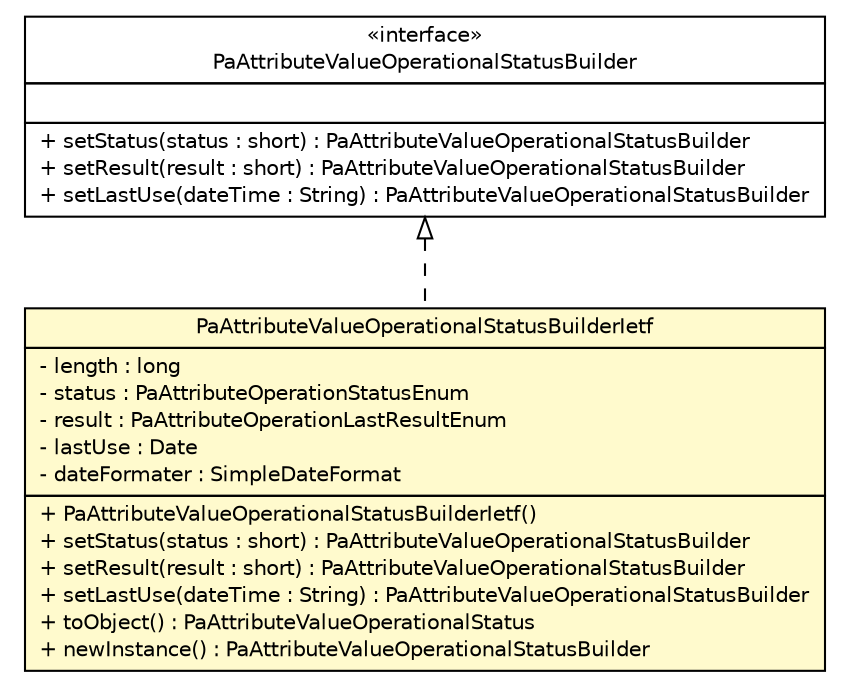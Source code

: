 #!/usr/local/bin/dot
#
# Class diagram 
# Generated by UMLGraph version R5_6 (http://www.umlgraph.org/)
#

digraph G {
	edge [fontname="Helvetica",fontsize=10,labelfontname="Helvetica",labelfontsize=10];
	node [fontname="Helvetica",fontsize=10,shape=plaintext];
	nodesep=0.25;
	ranksep=0.5;
	// org.ietf.nea.pa.attribute.PaAttributeValueOperationalStatusBuilder
	c78206 [label=<<table title="org.ietf.nea.pa.attribute.PaAttributeValueOperationalStatusBuilder" border="0" cellborder="1" cellspacing="0" cellpadding="2" port="p" href="./PaAttributeValueOperationalStatusBuilder.html">
		<tr><td><table border="0" cellspacing="0" cellpadding="1">
<tr><td align="center" balign="center"> &#171;interface&#187; </td></tr>
<tr><td align="center" balign="center"> PaAttributeValueOperationalStatusBuilder </td></tr>
		</table></td></tr>
		<tr><td><table border="0" cellspacing="0" cellpadding="1">
<tr><td align="left" balign="left">  </td></tr>
		</table></td></tr>
		<tr><td><table border="0" cellspacing="0" cellpadding="1">
<tr><td align="left" balign="left"> + setStatus(status : short) : PaAttributeValueOperationalStatusBuilder </td></tr>
<tr><td align="left" balign="left"> + setResult(result : short) : PaAttributeValueOperationalStatusBuilder </td></tr>
<tr><td align="left" balign="left"> + setLastUse(dateTime : String) : PaAttributeValueOperationalStatusBuilder </td></tr>
		</table></td></tr>
		</table>>, URL="./PaAttributeValueOperationalStatusBuilder.html", fontname="Helvetica", fontcolor="black", fontsize=10.0];
	// org.ietf.nea.pa.attribute.PaAttributeValueOperationalStatusBuilderIetf
	c78217 [label=<<table title="org.ietf.nea.pa.attribute.PaAttributeValueOperationalStatusBuilderIetf" border="0" cellborder="1" cellspacing="0" cellpadding="2" port="p" bgcolor="lemonChiffon" href="./PaAttributeValueOperationalStatusBuilderIetf.html">
		<tr><td><table border="0" cellspacing="0" cellpadding="1">
<tr><td align="center" balign="center"> PaAttributeValueOperationalStatusBuilderIetf </td></tr>
		</table></td></tr>
		<tr><td><table border="0" cellspacing="0" cellpadding="1">
<tr><td align="left" balign="left"> - length : long </td></tr>
<tr><td align="left" balign="left"> - status : PaAttributeOperationStatusEnum </td></tr>
<tr><td align="left" balign="left"> - result : PaAttributeOperationLastResultEnum </td></tr>
<tr><td align="left" balign="left"> - lastUse : Date </td></tr>
<tr><td align="left" balign="left"> - dateFormater : SimpleDateFormat </td></tr>
		</table></td></tr>
		<tr><td><table border="0" cellspacing="0" cellpadding="1">
<tr><td align="left" balign="left"> + PaAttributeValueOperationalStatusBuilderIetf() </td></tr>
<tr><td align="left" balign="left"> + setStatus(status : short) : PaAttributeValueOperationalStatusBuilder </td></tr>
<tr><td align="left" balign="left"> + setResult(result : short) : PaAttributeValueOperationalStatusBuilder </td></tr>
<tr><td align="left" balign="left"> + setLastUse(dateTime : String) : PaAttributeValueOperationalStatusBuilder </td></tr>
<tr><td align="left" balign="left"> + toObject() : PaAttributeValueOperationalStatus </td></tr>
<tr><td align="left" balign="left"> + newInstance() : PaAttributeValueOperationalStatusBuilder </td></tr>
		</table></td></tr>
		</table>>, URL="./PaAttributeValueOperationalStatusBuilderIetf.html", fontname="Helvetica", fontcolor="black", fontsize=10.0];
	//org.ietf.nea.pa.attribute.PaAttributeValueOperationalStatusBuilderIetf implements org.ietf.nea.pa.attribute.PaAttributeValueOperationalStatusBuilder
	c78206:p -> c78217:p [dir=back,arrowtail=empty,style=dashed];
}

